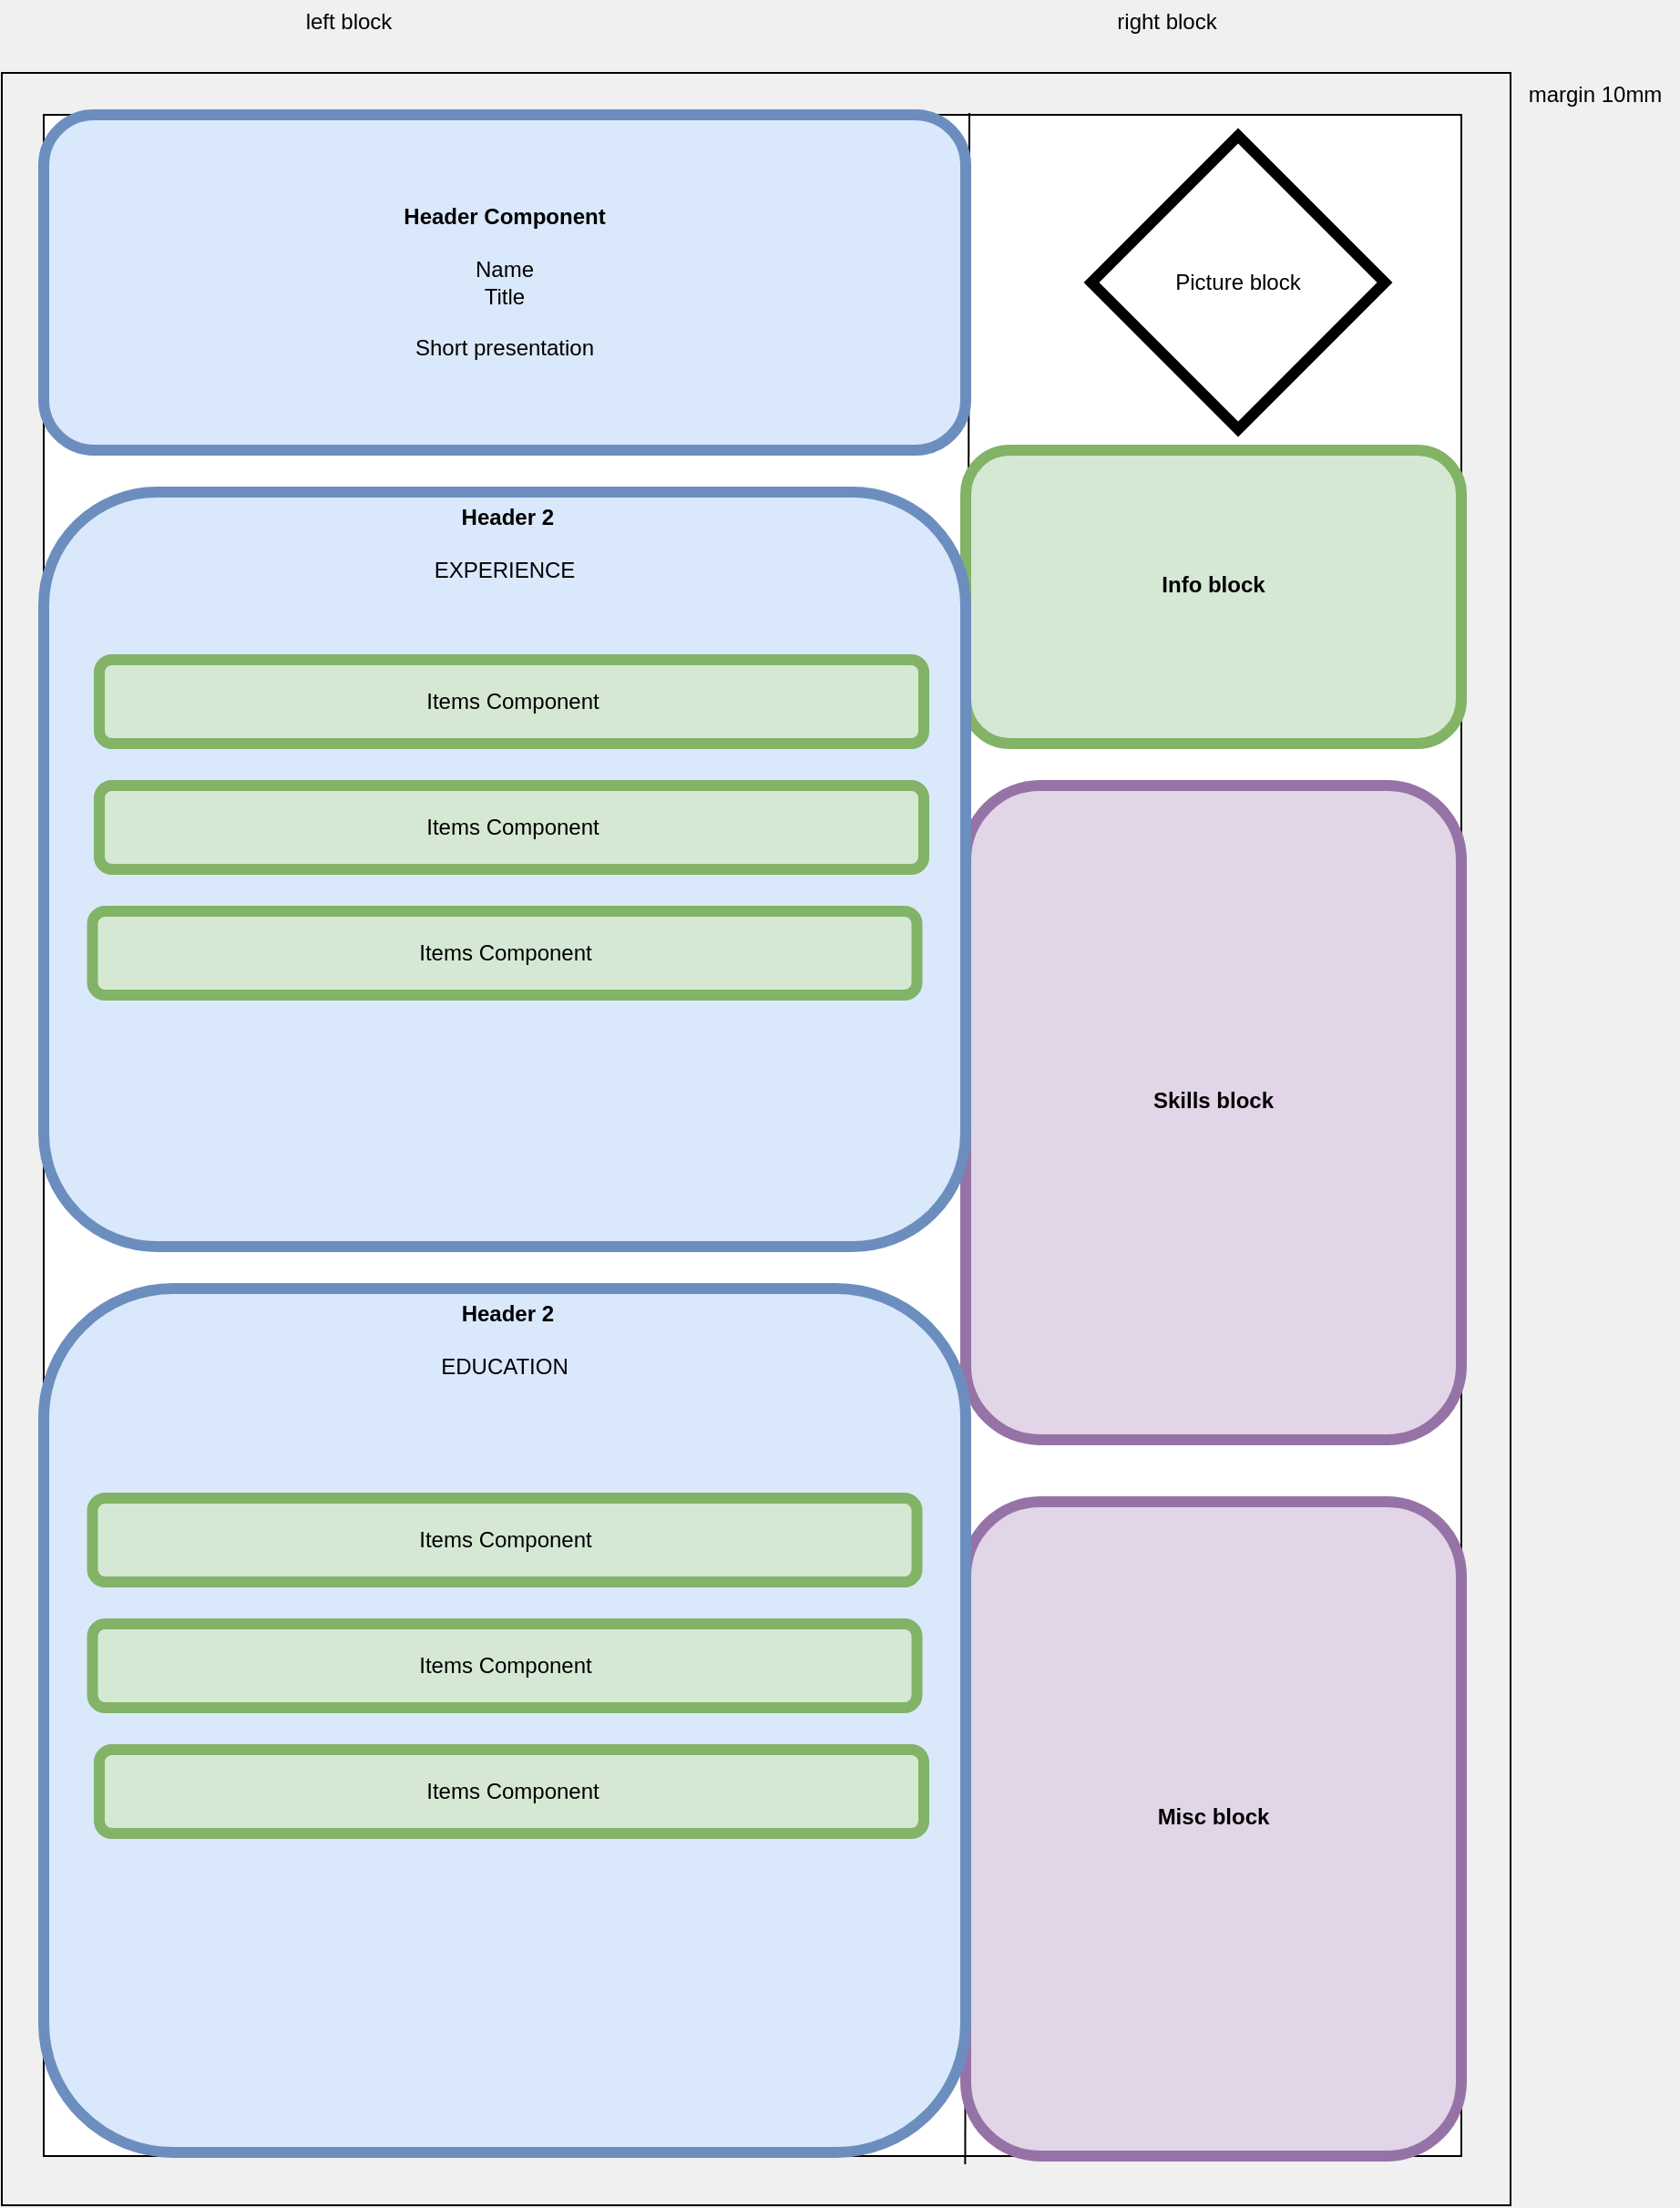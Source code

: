 <mxfile version="13.0.8" type="device"><diagram name="Page-1" id="f1b7ffb7-ca1e-a977-7cf5-a751b3c06c05"><mxGraphModel dx="2031" dy="2460" grid="1" gridSize="23" guides="1" tooltips="1" connect="1" arrows="1" fold="1" page="1" pageScale="1" pageWidth="827" pageHeight="1169" background="#F0F0F0" math="0" shadow="0"><root><mxCell id="0"/><mxCell id="1" parent="0"/><mxCell id="FOjLKdezoXpO2LAB4HZU-67" value="" style="rounded=0;whiteSpace=wrap;html=1;fillColor=none;" vertex="1" parent="1"><mxGeometry width="828" height="1170" as="geometry"/></mxCell><mxCell id="FOjLKdezoXpO2LAB4HZU-61" value="" style="whiteSpace=wrap;html=1;perimeterSpacing=0;" vertex="1" parent="1"><mxGeometry x="23" y="23" width="778" height="1120" as="geometry"/></mxCell><mxCell id="FOjLKdezoXpO2LAB4HZU-71" value="margin 10mm" style="text;html=1;align=center;verticalAlign=middle;resizable=0;points=[];autosize=1;" vertex="1" parent="1"><mxGeometry x="828" width="92" height="23" as="geometry"/></mxCell><mxCell id="FOjLKdezoXpO2LAB4HZU-75" value="" style="endArrow=none;html=1;verticalAlign=top;exitX=0.65;exitY=1.004;exitDx=0;exitDy=0;exitPerimeter=0;" edge="1" parent="1" source="FOjLKdezoXpO2LAB4HZU-61"><mxGeometry width="50" height="50" relative="1" as="geometry"><mxPoint x="529" y="1127" as="sourcePoint"/><mxPoint x="531" y="22" as="targetPoint"/></mxGeometry></mxCell><mxCell id="FOjLKdezoXpO2LAB4HZU-76" value="left block" style="text;html=1;align=center;verticalAlign=middle;resizable=0;points=[];autosize=1;" vertex="1" parent="1"><mxGeometry x="155" y="-40" width="69" height="23" as="geometry"/></mxCell><mxCell id="FOjLKdezoXpO2LAB4HZU-77" value="right block" style="text;html=1;align=center;verticalAlign=middle;resizable=0;points=[];autosize=1;" vertex="1" parent="1"><mxGeometry x="604" y="-40" width="69" height="23" as="geometry"/></mxCell><mxCell id="FOjLKdezoXpO2LAB4HZU-78" value="&lt;b&gt;Header Component&lt;br&gt;&lt;/b&gt;&lt;br&gt;Name&lt;br&gt;Title&lt;br&gt;&lt;br&gt;Short presentation" style="rounded=1;whiteSpace=wrap;html=1;strokeColor=#6c8ebf;fillColor=#dae8fc;strokeWidth=6;perimeterSpacing=7;" vertex="1" parent="1"><mxGeometry x="23" y="23" width="506" height="184" as="geometry"/></mxCell><mxCell id="FOjLKdezoXpO2LAB4HZU-79" value="Picture block" style="rhombus;whiteSpace=wrap;html=1;strokeColor=#000000;strokeWidth=6;fillColor=none;" vertex="1" parent="1"><mxGeometry x="598" y="34.5" width="161" height="161" as="geometry"/></mxCell><mxCell id="FOjLKdezoXpO2LAB4HZU-80" value="&lt;b&gt;Skills block&lt;br&gt;&lt;br&gt;&lt;/b&gt;" style="rounded=1;whiteSpace=wrap;html=1;strokeColor=#9673a6;strokeWidth=6;fillColor=#e1d5e7;" vertex="1" parent="1"><mxGeometry x="529" y="391" width="272" height="359" as="geometry"/></mxCell><mxCell id="FOjLKdezoXpO2LAB4HZU-81" value="&lt;b&gt;Misc block&lt;br&gt;&lt;br&gt;&lt;/b&gt;" style="rounded=1;whiteSpace=wrap;html=1;strokeColor=#9673a6;strokeWidth=6;fillColor=#e1d5e7;" vertex="1" parent="1"><mxGeometry x="529" y="784" width="272" height="359" as="geometry"/></mxCell><mxCell id="FOjLKdezoXpO2LAB4HZU-82" value="&lt;b&gt;Info block&lt;br&gt;&lt;br&gt;&lt;/b&gt;" style="rounded=1;whiteSpace=wrap;html=1;strokeColor=#82b366;strokeWidth=6;fillColor=#d5e8d4;" vertex="1" parent="1"><mxGeometry x="529" y="207" width="272" height="161" as="geometry"/></mxCell><mxCell id="FOjLKdezoXpO2LAB4HZU-83" value="&lt;b&gt;&amp;nbsp;Header 2&lt;br&gt;&lt;/b&gt;&lt;br&gt;EXPERIENCE&lt;br&gt;&lt;br&gt;" style="rounded=1;whiteSpace=wrap;html=1;strokeColor=#6c8ebf;fillColor=#dae8fc;strokeWidth=6;perimeterSpacing=7;verticalAlign=top;" vertex="1" parent="1"><mxGeometry x="23" y="230" width="506" height="414" as="geometry"/></mxCell><mxCell id="FOjLKdezoXpO2LAB4HZU-84" value="&lt;b&gt;&amp;nbsp;Header 2&lt;br&gt;&lt;/b&gt;&lt;br&gt;EDUCATION&lt;br&gt;" style="rounded=1;whiteSpace=wrap;html=1;strokeColor=#6c8ebf;fillColor=#dae8fc;strokeWidth=6;perimeterSpacing=7;verticalAlign=top;" vertex="1" parent="1"><mxGeometry x="23" y="667" width="506" height="474" as="geometry"/></mxCell><mxCell id="FOjLKdezoXpO2LAB4HZU-86" value="Items Component" style="rounded=1;whiteSpace=wrap;html=1;strokeColor=#82b366;strokeWidth=6;fillColor=#d5e8d4;" vertex="1" parent="1"><mxGeometry x="53.5" y="322" width="452.5" height="46" as="geometry"/></mxCell><mxCell id="FOjLKdezoXpO2LAB4HZU-87" value="Items Component" style="rounded=1;whiteSpace=wrap;html=1;strokeColor=#82b366;strokeWidth=6;fillColor=#d5e8d4;" vertex="1" parent="1"><mxGeometry x="53.5" y="391" width="452.5" height="46" as="geometry"/></mxCell><mxCell id="FOjLKdezoXpO2LAB4HZU-88" value="Items Component" style="rounded=1;whiteSpace=wrap;html=1;strokeColor=#82b366;strokeWidth=6;fillColor=#d5e8d4;" vertex="1" parent="1"><mxGeometry x="49.75" y="782" width="452.5" height="46" as="geometry"/></mxCell><mxCell id="FOjLKdezoXpO2LAB4HZU-89" value="Items Component" style="rounded=1;whiteSpace=wrap;html=1;strokeColor=#82b366;strokeWidth=6;fillColor=#d5e8d4;" vertex="1" parent="1"><mxGeometry x="49.75" y="460" width="452.5" height="46" as="geometry"/></mxCell><mxCell id="FOjLKdezoXpO2LAB4HZU-90" value="Items Component" style="rounded=1;whiteSpace=wrap;html=1;strokeColor=#82b366;strokeWidth=6;fillColor=#d5e8d4;" vertex="1" parent="1"><mxGeometry x="49.75" y="851" width="452.5" height="46" as="geometry"/></mxCell><mxCell id="FOjLKdezoXpO2LAB4HZU-91" value="Items Component" style="rounded=1;whiteSpace=wrap;html=1;strokeColor=#82b366;strokeWidth=6;fillColor=#d5e8d4;" vertex="1" parent="1"><mxGeometry x="53.5" y="920" width="452.5" height="46" as="geometry"/></mxCell></root></mxGraphModel></diagram></mxfile>